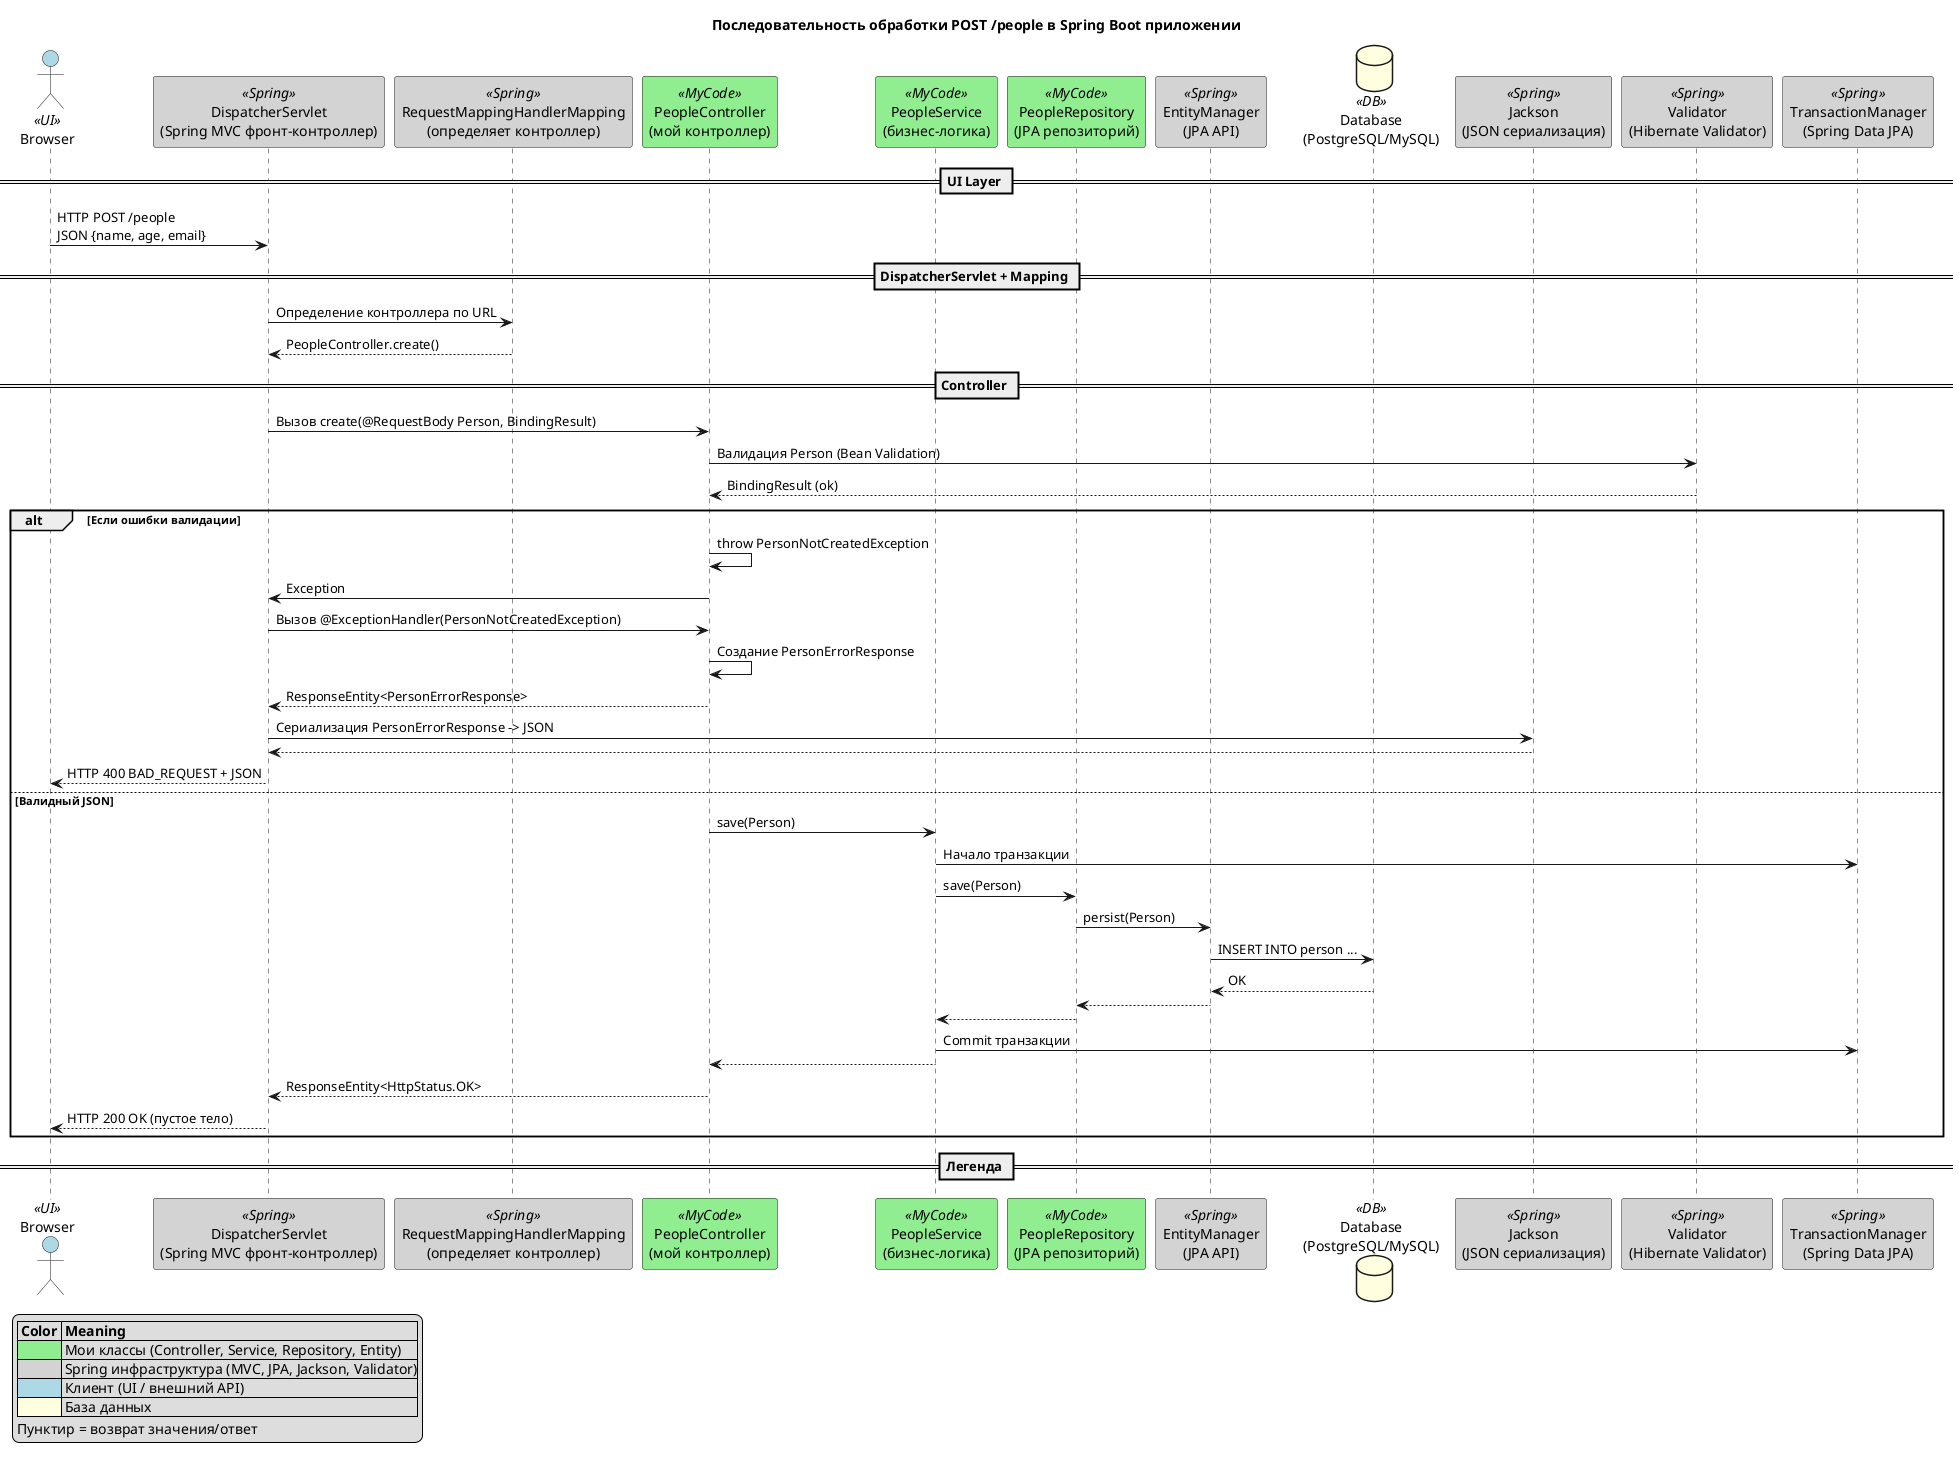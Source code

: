 @startuml
title Последовательность обработки POST /people в Spring Boot приложении

' Уровни
actor Browser as B <<UI>> #LightBlue
participant "DispatcherServlet\n(Spring MVC фронт-контроллер)" as DS <<Spring>> #LightGray
participant "RequestMappingHandlerMapping\n(определяет контроллер)" as RM <<Spring>> #LightGray
participant "PeopleController\n(мой контроллер)" as PC <<MyCode>> #LightGreen
participant "PeopleService\n(бизнес-логика)" as PS <<MyCode>> #LightGreen
participant "PeopleRepository\n(JPA репозиторий)" as PR <<MyCode>> #LightGreen
participant "EntityManager\n(JPA API)" as EM <<Spring>> #LightGray
database "Database\n(PostgreSQL/MySQL)" as DB <<DB>> #LightYellow
participant "Jackson\n(JSON сериализация)" as J <<Spring>> #LightGray
participant "Validator\n(Hibernate Validator)" as V <<Spring>> #LightGray
participant "TransactionManager\n(Spring Data JPA)" as TM <<Spring>> #LightGray

== UI Layer ==
B -> DS : HTTP POST /people\nJSON {name, age, email}

== DispatcherServlet + Mapping ==
DS -> RM : Определение контроллера по URL
RM --> DS : PeopleController.create()

== Controller ==
DS -> PC : Вызов create(@RequestBody Person, BindingResult)
PC -> V : Валидация Person (Bean Validation)
V --> PC : BindingResult (ok)

alt Если ошибки валидации
    PC -> PC : throw PersonNotCreatedException
    PC -> DS : Exception
    DS -> PC : Вызов @ExceptionHandler(PersonNotCreatedException)
    PC -> PC : Создание PersonErrorResponse
    PC --> DS : ResponseEntity<PersonErrorResponse>
    DS -> J : Сериализация PersonErrorResponse -> JSON
    J --> DS
    DS --> B : HTTP 400 BAD_REQUEST + JSON
else Валидный JSON
    PC -> PS : save(Person)
    PS -> TM : Начало транзакции
    PS -> PR : save(Person)
    PR -> EM : persist(Person)
    EM -> DB : INSERT INTO person ...
    DB --> EM : OK
    EM --> PR
    PR --> PS
    PS -> TM : Commit транзакции
    PS --> PC
    PC --> DS : ResponseEntity<HttpStatus.OK>
    DS --> B : HTTP 200 OK (пустое тело)
end

== Легенда ==
legend left
|= Color |= Meaning |
|<#LightGreen>| Мои классы (Controller, Service, Repository, Entity)|
|<#LightGray> | Spring инфраструктура (MVC, JPA, Jackson, Validator)|
|<#LightBlue>| Клиент (UI / внешний API)|
|<#LightYellow>| База данных|
Пунктир = возврат значения/ответ
endlegend

@enduml
